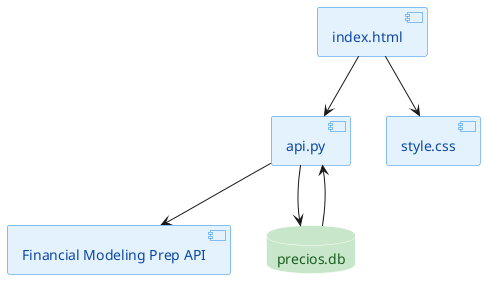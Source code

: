 @startuml stock-manager-diagram
skinparam componentStyle uml2
skinparam component {
  BackgroundColor #E3F2FD
  BorderColor #1E88E5
  FontColor #0D47A1
}

skinparam database{
  BackgroundColor #C8E6C9 
  BorderColor #388E3
  FontColor #1B5E20
}

component "api.py" as API 
component "index.html" as HTML
component "style.css" as CSS
component "Financial Modeling Prep API" as FMPAPI
database "precios.db" as DB

HTML --> API 
HTML --> CSS 
API --> FMPAPI 
API --> DB 
DB --> API 

@enduml
